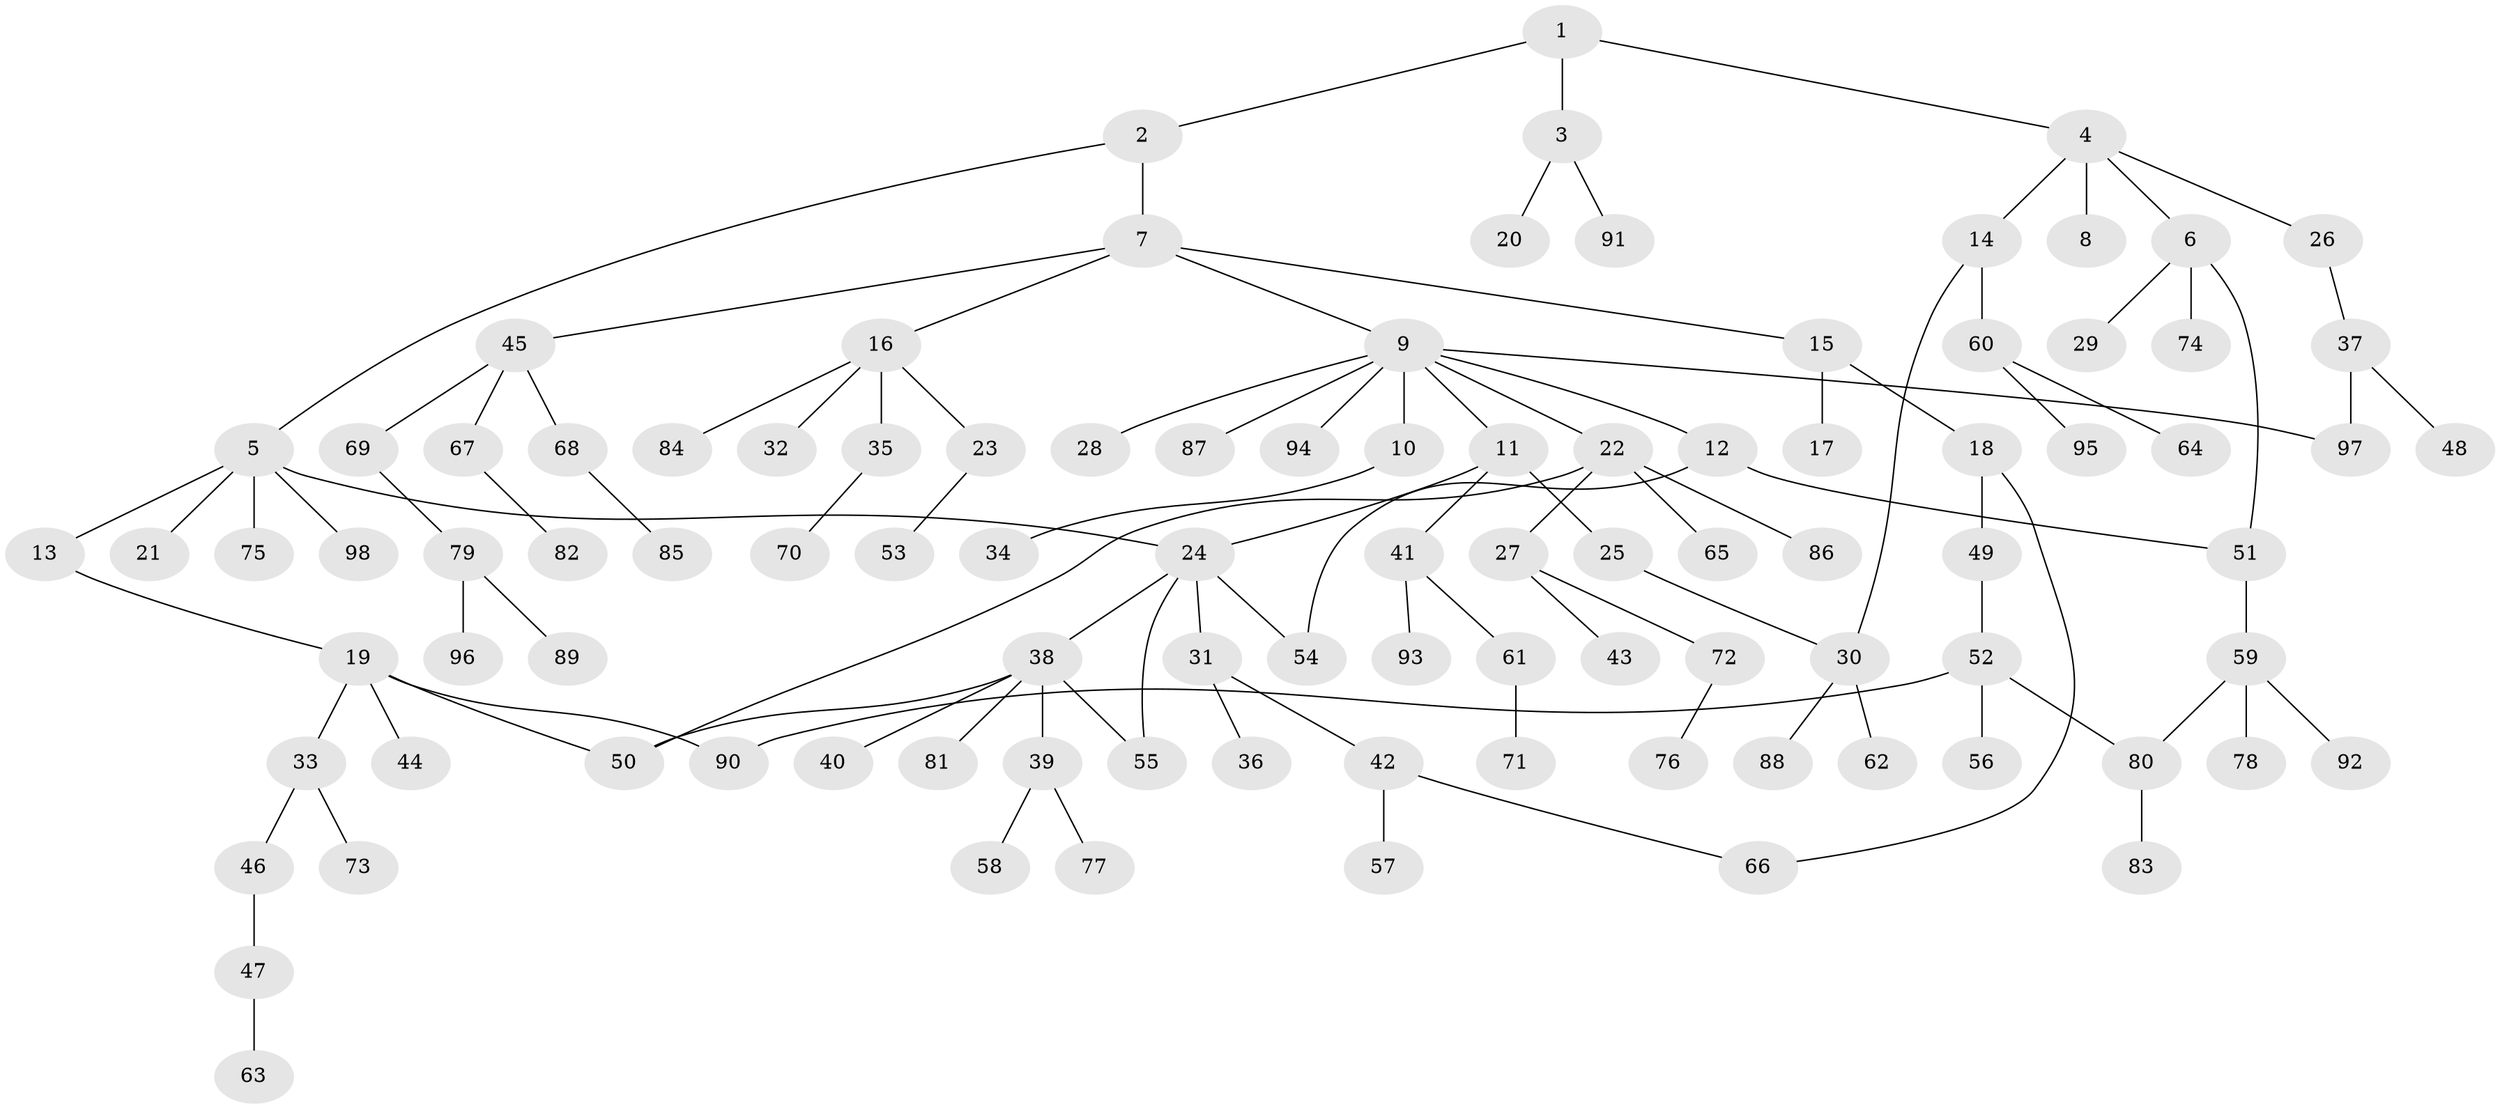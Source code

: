 // Generated by graph-tools (version 1.1) at 2025/49/03/09/25 03:49:25]
// undirected, 98 vertices, 108 edges
graph export_dot {
graph [start="1"]
  node [color=gray90,style=filled];
  1;
  2;
  3;
  4;
  5;
  6;
  7;
  8;
  9;
  10;
  11;
  12;
  13;
  14;
  15;
  16;
  17;
  18;
  19;
  20;
  21;
  22;
  23;
  24;
  25;
  26;
  27;
  28;
  29;
  30;
  31;
  32;
  33;
  34;
  35;
  36;
  37;
  38;
  39;
  40;
  41;
  42;
  43;
  44;
  45;
  46;
  47;
  48;
  49;
  50;
  51;
  52;
  53;
  54;
  55;
  56;
  57;
  58;
  59;
  60;
  61;
  62;
  63;
  64;
  65;
  66;
  67;
  68;
  69;
  70;
  71;
  72;
  73;
  74;
  75;
  76;
  77;
  78;
  79;
  80;
  81;
  82;
  83;
  84;
  85;
  86;
  87;
  88;
  89;
  90;
  91;
  92;
  93;
  94;
  95;
  96;
  97;
  98;
  1 -- 2;
  1 -- 3;
  1 -- 4;
  2 -- 5;
  2 -- 7;
  3 -- 20;
  3 -- 91;
  4 -- 6;
  4 -- 8;
  4 -- 14;
  4 -- 26;
  5 -- 13;
  5 -- 21;
  5 -- 75;
  5 -- 98;
  5 -- 24;
  6 -- 29;
  6 -- 51;
  6 -- 74;
  7 -- 9;
  7 -- 15;
  7 -- 16;
  7 -- 45;
  9 -- 10;
  9 -- 11;
  9 -- 12;
  9 -- 22;
  9 -- 28;
  9 -- 87;
  9 -- 94;
  9 -- 97;
  10 -- 34;
  11 -- 24;
  11 -- 25;
  11 -- 41;
  12 -- 54;
  12 -- 51;
  13 -- 19;
  14 -- 60;
  14 -- 30;
  15 -- 17;
  15 -- 18;
  16 -- 23;
  16 -- 32;
  16 -- 35;
  16 -- 84;
  18 -- 49;
  18 -- 66;
  19 -- 33;
  19 -- 44;
  19 -- 50;
  19 -- 90;
  22 -- 27;
  22 -- 65;
  22 -- 86;
  22 -- 50;
  23 -- 53;
  24 -- 31;
  24 -- 38;
  24 -- 54;
  24 -- 55;
  25 -- 30;
  26 -- 37;
  27 -- 43;
  27 -- 72;
  30 -- 62;
  30 -- 88;
  31 -- 36;
  31 -- 42;
  33 -- 46;
  33 -- 73;
  35 -- 70;
  37 -- 48;
  37 -- 97;
  38 -- 39;
  38 -- 40;
  38 -- 81;
  38 -- 50;
  38 -- 55;
  39 -- 58;
  39 -- 77;
  41 -- 61;
  41 -- 93;
  42 -- 57;
  42 -- 66;
  45 -- 67;
  45 -- 68;
  45 -- 69;
  46 -- 47;
  47 -- 63;
  49 -- 52;
  51 -- 59;
  52 -- 56;
  52 -- 90;
  52 -- 80;
  59 -- 78;
  59 -- 80;
  59 -- 92;
  60 -- 64;
  60 -- 95;
  61 -- 71;
  67 -- 82;
  68 -- 85;
  69 -- 79;
  72 -- 76;
  79 -- 89;
  79 -- 96;
  80 -- 83;
}
